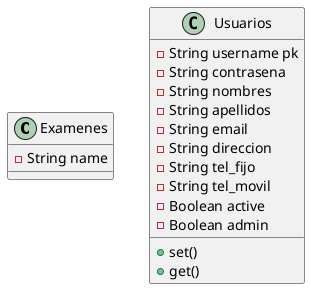 @startuml

class Examenes{
    - String name
}

class Usuarios{
    - String username pk
    - String contrasena
    - String nombres
    - String apellidos
    - String email
    - String direccion
    - String tel_fijo
    - String tel_movil
    - Boolean active
    - Boolean admin
    +set()
    +get()

}

@enduml
